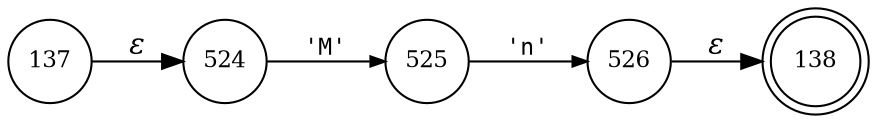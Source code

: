 digraph ATN {
rankdir=LR;
s138[fontsize=11, label="138", shape=doublecircle, fixedsize=true, width=.6];
s137[fontsize=11,label="137", shape=circle, fixedsize=true, width=.55, peripheries=1];
s524[fontsize=11,label="524", shape=circle, fixedsize=true, width=.55, peripheries=1];
s525[fontsize=11,label="525", shape=circle, fixedsize=true, width=.55, peripheries=1];
s526[fontsize=11,label="526", shape=circle, fixedsize=true, width=.55, peripheries=1];
s137 -> s524 [fontname="Times-Italic", label="&epsilon;"];
s524 -> s525 [fontsize=11, fontname="Courier", arrowsize=.7, label = "'M'", arrowhead = normal];
s525 -> s526 [fontsize=11, fontname="Courier", arrowsize=.7, label = "'n'", arrowhead = normal];
s526 -> s138 [fontname="Times-Italic", label="&epsilon;"];
}